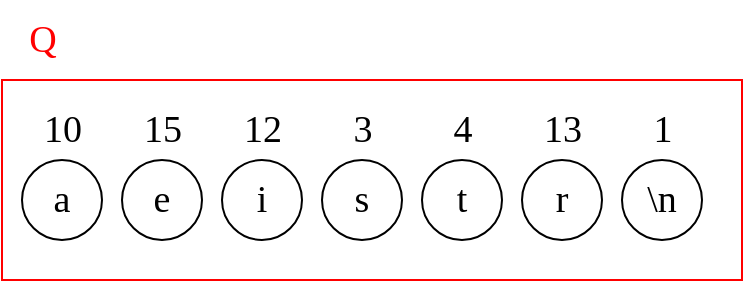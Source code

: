<mxfile>
    <diagram id="n22u_y26u7f4DZ0zx_Bc" name="第 1 页">
        <mxGraphModel dx="661" dy="370" grid="1" gridSize="10" guides="1" tooltips="1" connect="1" arrows="1" fold="1" page="1" pageScale="1" pageWidth="827" pageHeight="1169" math="0" shadow="0">
            <root>
                <mxCell id="0"/>
                <mxCell id="1" parent="0"/>
                <mxCell id="2" value="\n" style="ellipse;whiteSpace=wrap;html=1;fontSize=19;fontFamily=Times New Roman;" parent="1" vertex="1">
                    <mxGeometry x="460" y="320" width="40" height="40" as="geometry"/>
                </mxCell>
                <mxCell id="5" value="s" style="ellipse;whiteSpace=wrap;html=1;fontSize=19;fontFamily=Times New Roman;" parent="1" vertex="1">
                    <mxGeometry x="310" y="320" width="40" height="40" as="geometry"/>
                </mxCell>
                <mxCell id="7" value="t" style="ellipse;whiteSpace=wrap;html=1;fontSize=19;fontFamily=Times New Roman;" parent="1" vertex="1">
                    <mxGeometry x="360" y="320" width="40" height="40" as="geometry"/>
                </mxCell>
                <mxCell id="8" value="a" style="ellipse;whiteSpace=wrap;html=1;fontSize=19;fontFamily=Times New Roman;" parent="1" vertex="1">
                    <mxGeometry x="160" y="320" width="40" height="40" as="geometry"/>
                </mxCell>
                <mxCell id="12" value="i" style="ellipse;whiteSpace=wrap;html=1;fontSize=19;fontFamily=Times New Roman;" parent="1" vertex="1">
                    <mxGeometry x="260" y="320" width="40" height="40" as="geometry"/>
                </mxCell>
                <mxCell id="13" value="e" style="ellipse;whiteSpace=wrap;html=1;fontSize=19;fontFamily=Times New Roman;" parent="1" vertex="1">
                    <mxGeometry x="210" y="320" width="40" height="40" as="geometry"/>
                </mxCell>
                <mxCell id="14" value="r" style="ellipse;whiteSpace=wrap;html=1;fontSize=19;fontFamily=Times New Roman;" parent="1" vertex="1">
                    <mxGeometry x="410" y="320" width="40" height="40" as="geometry"/>
                </mxCell>
                <mxCell id="27" value="10" style="text;html=1;align=center;verticalAlign=middle;resizable=0;points=[];autosize=1;strokeColor=none;fillColor=none;fontFamily=Times New Roman;fontSize=19;" parent="1" vertex="1">
                    <mxGeometry x="160" y="285" width="40" height="40" as="geometry"/>
                </mxCell>
                <mxCell id="28" value="15" style="text;html=1;align=center;verticalAlign=middle;resizable=0;points=[];autosize=1;strokeColor=none;fillColor=none;fontFamily=Times New Roman;fontSize=19;" parent="1" vertex="1">
                    <mxGeometry x="210" y="285" width="40" height="40" as="geometry"/>
                </mxCell>
                <mxCell id="29" value="12" style="text;html=1;align=center;verticalAlign=middle;resizable=0;points=[];autosize=1;strokeColor=none;fillColor=none;fontFamily=Times New Roman;fontSize=19;" parent="1" vertex="1">
                    <mxGeometry x="260" y="285" width="40" height="40" as="geometry"/>
                </mxCell>
                <mxCell id="30" value="3" style="text;html=1;align=center;verticalAlign=middle;resizable=0;points=[];autosize=1;strokeColor=none;fillColor=none;fontFamily=Times New Roman;fontSize=19;" parent="1" vertex="1">
                    <mxGeometry x="315" y="285" width="30" height="40" as="geometry"/>
                </mxCell>
                <mxCell id="31" value="4" style="text;html=1;align=center;verticalAlign=middle;resizable=0;points=[];autosize=1;strokeColor=none;fillColor=none;fontFamily=Times New Roman;fontSize=19;" parent="1" vertex="1">
                    <mxGeometry x="365" y="285" width="30" height="40" as="geometry"/>
                </mxCell>
                <mxCell id="32" value="13" style="text;html=1;align=center;verticalAlign=middle;resizable=0;points=[];autosize=1;strokeColor=none;fillColor=none;fontFamily=Times New Roman;fontSize=19;" parent="1" vertex="1">
                    <mxGeometry x="410" y="285" width="40" height="40" as="geometry"/>
                </mxCell>
                <mxCell id="33" value="1" style="text;html=1;align=center;verticalAlign=middle;resizable=0;points=[];autosize=1;strokeColor=none;fillColor=none;fontFamily=Times New Roman;fontSize=19;" parent="1" vertex="1">
                    <mxGeometry x="465" y="285" width="30" height="40" as="geometry"/>
                </mxCell>
                <mxCell id="35" value="" style="rounded=0;whiteSpace=wrap;html=1;fillColor=none;fontColor=#F00;strokeColor=#FF0000;" vertex="1" parent="1">
                    <mxGeometry x="150" y="280" width="370" height="100" as="geometry"/>
                </mxCell>
                <mxCell id="36" value="Q" style="text;html=1;align=center;verticalAlign=middle;resizable=0;points=[];autosize=1;strokeColor=none;fillColor=none;fontSize=19;fontFamily=Times New Roman;fontColor=#F00;" vertex="1" parent="1">
                    <mxGeometry x="150" y="240" width="40" height="40" as="geometry"/>
                </mxCell>
            </root>
        </mxGraphModel>
    </diagram>
</mxfile>